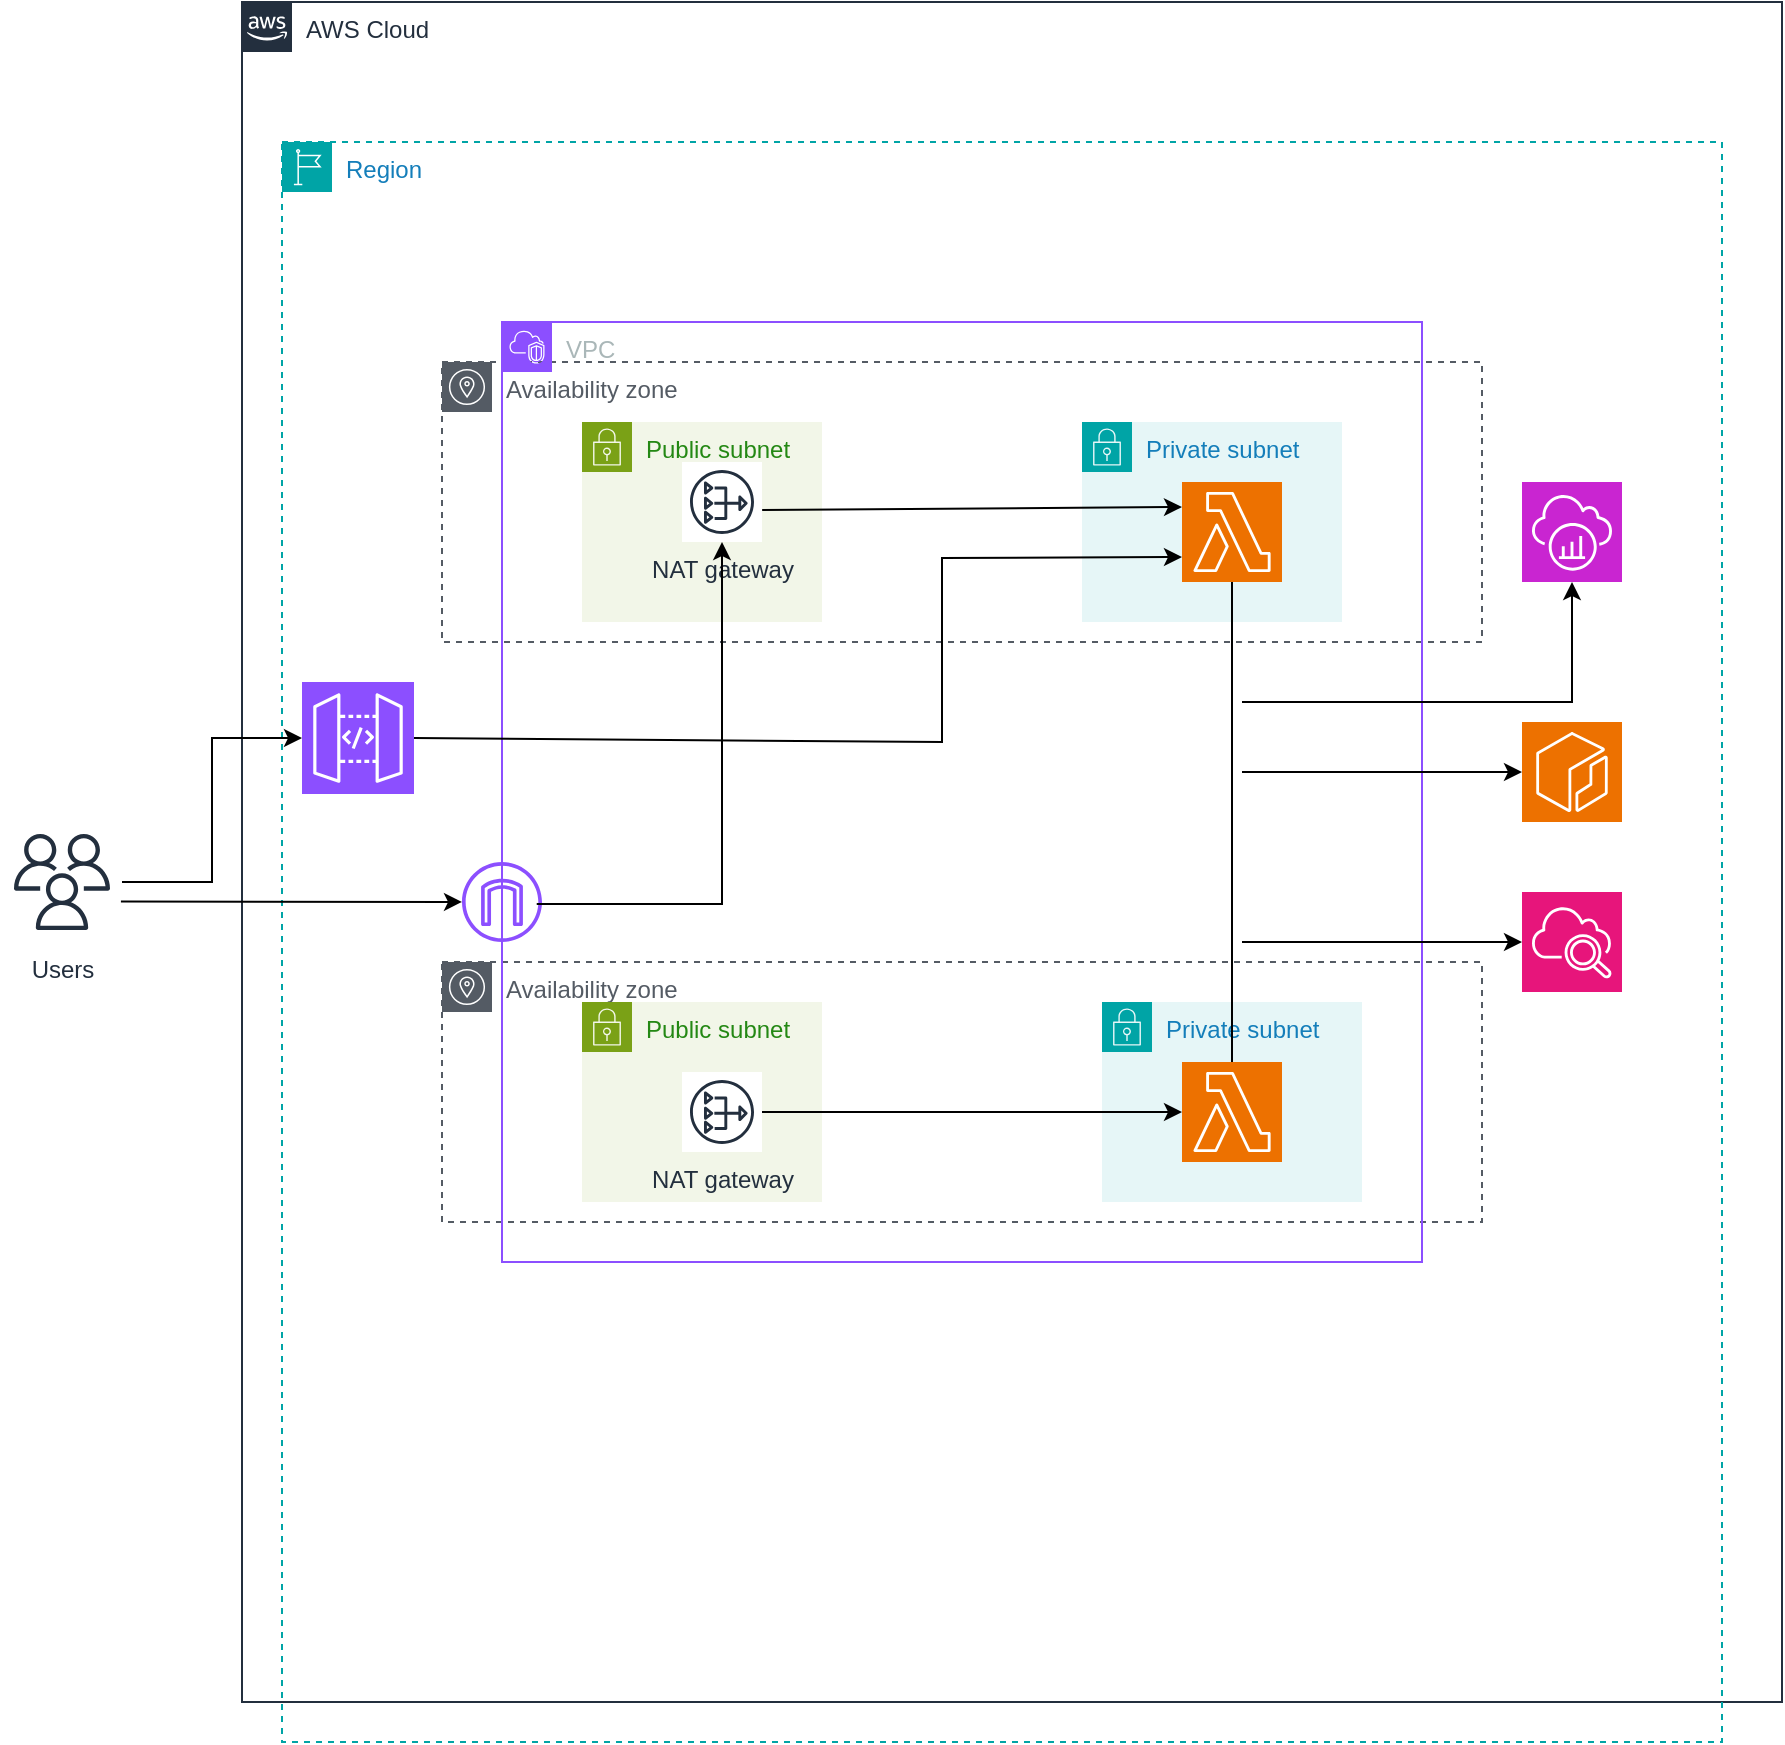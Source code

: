 <mxfile version="27.1.4">
  <diagram name="Page-1" id="jfAhbyX2eOp63YRSnzl9">
    <mxGraphModel dx="1759" dy="398" grid="1" gridSize="10" guides="1" tooltips="1" connect="1" arrows="1" fold="1" page="1" pageScale="1" pageWidth="850" pageHeight="1100" math="0" shadow="0">
      <root>
        <mxCell id="0" />
        <mxCell id="1" parent="0" />
        <mxCell id="ALRQXiXXtii0tYJGCcoE-1" value="AWS Cloud" style="points=[[0,0],[0.25,0],[0.5,0],[0.75,0],[1,0],[1,0.25],[1,0.5],[1,0.75],[1,1],[0.75,1],[0.5,1],[0.25,1],[0,1],[0,0.75],[0,0.5],[0,0.25]];outlineConnect=0;gradientColor=none;html=1;whiteSpace=wrap;fontSize=12;fontStyle=0;container=1;pointerEvents=0;collapsible=0;recursiveResize=0;shape=mxgraph.aws4.group;grIcon=mxgraph.aws4.group_aws_cloud_alt;strokeColor=#232F3E;fillColor=none;verticalAlign=top;align=left;spacingLeft=30;fontColor=#232F3E;dashed=0;" parent="1" vertex="1">
          <mxGeometry x="30" y="110" width="770" height="850" as="geometry" />
        </mxCell>
        <mxCell id="ALRQXiXXtii0tYJGCcoE-2" value="Region" style="points=[[0,0],[0.25,0],[0.5,0],[0.75,0],[1,0],[1,0.25],[1,0.5],[1,0.75],[1,1],[0.75,1],[0.5,1],[0.25,1],[0,1],[0,0.75],[0,0.5],[0,0.25]];outlineConnect=0;gradientColor=none;html=1;whiteSpace=wrap;fontSize=12;fontStyle=0;container=1;pointerEvents=0;collapsible=0;recursiveResize=0;shape=mxgraph.aws4.group;grIcon=mxgraph.aws4.group_region;strokeColor=#00A4A6;fillColor=none;verticalAlign=top;align=left;spacingLeft=30;fontColor=#147EBA;dashed=1;" parent="1" vertex="1">
          <mxGeometry x="50" y="180" width="720" height="800" as="geometry" />
        </mxCell>
        <mxCell id="ALRQXiXXtii0tYJGCcoE-4" value="Availability zone" style="sketch=0;outlineConnect=0;gradientColor=none;html=1;whiteSpace=wrap;fontSize=12;fontStyle=0;shape=mxgraph.aws4.group;grIcon=mxgraph.aws4.group_availability_zone;strokeColor=#545B64;fillColor=none;verticalAlign=top;align=left;spacingLeft=30;fontColor=#545B64;dashed=1;" parent="ALRQXiXXtii0tYJGCcoE-2" vertex="1">
          <mxGeometry x="80" y="110" width="520" height="140" as="geometry" />
        </mxCell>
        <mxCell id="ALRQXiXXtii0tYJGCcoE-5" value="Availability zone" style="sketch=0;outlineConnect=0;gradientColor=none;html=1;whiteSpace=wrap;fontSize=12;fontStyle=0;shape=mxgraph.aws4.group;grIcon=mxgraph.aws4.group_availability_zone;strokeColor=#545B64;fillColor=none;verticalAlign=top;align=left;spacingLeft=30;fontColor=#545B64;dashed=1;" parent="ALRQXiXXtii0tYJGCcoE-2" vertex="1">
          <mxGeometry x="80" y="410" width="520" height="130" as="geometry" />
        </mxCell>
        <mxCell id="ALRQXiXXtii0tYJGCcoE-6" value="VPC" style="points=[[0,0],[0.25,0],[0.5,0],[0.75,0],[1,0],[1,0.25],[1,0.5],[1,0.75],[1,1],[0.75,1],[0.5,1],[0.25,1],[0,1],[0,0.75],[0,0.5],[0,0.25]];outlineConnect=0;gradientColor=none;html=1;whiteSpace=wrap;fontSize=12;fontStyle=0;container=1;pointerEvents=0;collapsible=0;recursiveResize=0;shape=mxgraph.aws4.group;grIcon=mxgraph.aws4.group_vpc2;strokeColor=#8C4FFF;fillColor=none;verticalAlign=top;align=left;spacingLeft=30;fontColor=#AAB7B8;dashed=0;" parent="ALRQXiXXtii0tYJGCcoE-2" vertex="1">
          <mxGeometry x="110" y="90" width="460" height="470" as="geometry" />
        </mxCell>
        <mxCell id="ALRQXiXXtii0tYJGCcoE-7" value="Public subnet" style="points=[[0,0],[0.25,0],[0.5,0],[0.75,0],[1,0],[1,0.25],[1,0.5],[1,0.75],[1,1],[0.75,1],[0.5,1],[0.25,1],[0,1],[0,0.75],[0,0.5],[0,0.25]];outlineConnect=0;gradientColor=none;html=1;whiteSpace=wrap;fontSize=12;fontStyle=0;container=1;pointerEvents=0;collapsible=0;recursiveResize=0;shape=mxgraph.aws4.group;grIcon=mxgraph.aws4.group_security_group;grStroke=0;strokeColor=#7AA116;fillColor=#F2F6E8;verticalAlign=top;align=left;spacingLeft=30;fontColor=#248814;dashed=0;" parent="ALRQXiXXtii0tYJGCcoE-6" vertex="1">
          <mxGeometry x="40" y="50" width="120" height="100" as="geometry" />
        </mxCell>
        <mxCell id="ALRQXiXXtii0tYJGCcoE-8" value="Public subnet" style="points=[[0,0],[0.25,0],[0.5,0],[0.75,0],[1,0],[1,0.25],[1,0.5],[1,0.75],[1,1],[0.75,1],[0.5,1],[0.25,1],[0,1],[0,0.75],[0,0.5],[0,0.25]];outlineConnect=0;gradientColor=none;html=1;whiteSpace=wrap;fontSize=12;fontStyle=0;container=1;pointerEvents=0;collapsible=0;recursiveResize=0;shape=mxgraph.aws4.group;grIcon=mxgraph.aws4.group_security_group;grStroke=0;strokeColor=#7AA116;fillColor=#F2F6E8;verticalAlign=top;align=left;spacingLeft=30;fontColor=#248814;dashed=0;" parent="ALRQXiXXtii0tYJGCcoE-6" vertex="1">
          <mxGeometry x="40" y="340" width="120" height="100" as="geometry" />
        </mxCell>
        <mxCell id="ALRQXiXXtii0tYJGCcoE-9" value="Private subnet" style="points=[[0,0],[0.25,0],[0.5,0],[0.75,0],[1,0],[1,0.25],[1,0.5],[1,0.75],[1,1],[0.75,1],[0.5,1],[0.25,1],[0,1],[0,0.75],[0,0.5],[0,0.25]];outlineConnect=0;gradientColor=none;html=1;whiteSpace=wrap;fontSize=12;fontStyle=0;container=1;pointerEvents=0;collapsible=0;recursiveResize=0;shape=mxgraph.aws4.group;grIcon=mxgraph.aws4.group_security_group;grStroke=0;strokeColor=#00A4A6;fillColor=#E6F6F7;verticalAlign=top;align=left;spacingLeft=30;fontColor=#147EBA;dashed=0;" parent="ALRQXiXXtii0tYJGCcoE-6" vertex="1">
          <mxGeometry x="290" y="50" width="130" height="100" as="geometry" />
        </mxCell>
        <mxCell id="ALRQXiXXtii0tYJGCcoE-10" value="Private subnet" style="points=[[0,0],[0.25,0],[0.5,0],[0.75,0],[1,0],[1,0.25],[1,0.5],[1,0.75],[1,1],[0.75,1],[0.5,1],[0.25,1],[0,1],[0,0.75],[0,0.5],[0,0.25]];outlineConnect=0;gradientColor=none;html=1;whiteSpace=wrap;fontSize=12;fontStyle=0;container=1;pointerEvents=0;collapsible=0;recursiveResize=0;shape=mxgraph.aws4.group;grIcon=mxgraph.aws4.group_security_group;grStroke=0;strokeColor=#00A4A6;fillColor=#E6F6F7;verticalAlign=top;align=left;spacingLeft=30;fontColor=#147EBA;dashed=0;" parent="ALRQXiXXtii0tYJGCcoE-6" vertex="1">
          <mxGeometry x="300" y="340" width="130" height="100" as="geometry" />
        </mxCell>
        <mxCell id="7x4J9mubVPRzAdWNJUIi-1" value="" style="sketch=0;points=[[0,0,0],[0.25,0,0],[0.5,0,0],[0.75,0,0],[1,0,0],[0,1,0],[0.25,1,0],[0.5,1,0],[0.75,1,0],[1,1,0],[0,0.25,0],[0,0.5,0],[0,0.75,0],[1,0.25,0],[1,0.5,0],[1,0.75,0]];outlineConnect=0;fontColor=#232F3E;fillColor=#8C4FFF;strokeColor=#ffffff;dashed=0;verticalLabelPosition=bottom;verticalAlign=top;align=center;html=1;fontSize=12;fontStyle=0;aspect=fixed;shape=mxgraph.aws4.resourceIcon;resIcon=mxgraph.aws4.api_gateway;" vertex="1" parent="ALRQXiXXtii0tYJGCcoE-2">
          <mxGeometry x="10" y="270" width="56" height="56" as="geometry" />
        </mxCell>
        <mxCell id="7x4J9mubVPRzAdWNJUIi-2" value="" style="sketch=0;outlineConnect=0;fontColor=#232F3E;gradientColor=none;fillColor=#8C4FFF;strokeColor=none;dashed=0;verticalLabelPosition=bottom;verticalAlign=top;align=center;html=1;fontSize=12;fontStyle=0;aspect=fixed;pointerEvents=1;shape=mxgraph.aws4.internet_gateway;" vertex="1" parent="ALRQXiXXtii0tYJGCcoE-2">
          <mxGeometry x="90" y="360" width="40" height="40" as="geometry" />
        </mxCell>
        <mxCell id="7x4J9mubVPRzAdWNJUIi-4" value="NAT gateway" style="sketch=0;outlineConnect=0;fontColor=#232F3E;gradientColor=none;strokeColor=#232F3E;fillColor=#ffffff;dashed=0;verticalLabelPosition=bottom;verticalAlign=top;align=center;html=1;fontSize=12;fontStyle=0;aspect=fixed;shape=mxgraph.aws4.resourceIcon;resIcon=mxgraph.aws4.nat_gateway;" vertex="1" parent="ALRQXiXXtii0tYJGCcoE-2">
          <mxGeometry x="200" y="160" width="40" height="40" as="geometry" />
        </mxCell>
        <mxCell id="7x4J9mubVPRzAdWNJUIi-6" value="" style="sketch=0;points=[[0,0,0],[0.25,0,0],[0.5,0,0],[0.75,0,0],[1,0,0],[0,1,0],[0.25,1,0],[0.5,1,0],[0.75,1,0],[1,1,0],[0,0.25,0],[0,0.5,0],[0,0.75,0],[1,0.25,0],[1,0.5,0],[1,0.75,0]];outlineConnect=0;fontColor=#232F3E;fillColor=#ED7100;strokeColor=#ffffff;dashed=0;verticalLabelPosition=bottom;verticalAlign=top;align=center;html=1;fontSize=12;fontStyle=0;aspect=fixed;shape=mxgraph.aws4.resourceIcon;resIcon=mxgraph.aws4.lambda;" vertex="1" parent="ALRQXiXXtii0tYJGCcoE-2">
          <mxGeometry x="450" y="170" width="50" height="50" as="geometry" />
        </mxCell>
        <mxCell id="7x4J9mubVPRzAdWNJUIi-8" value="" style="sketch=0;points=[[0,0,0],[0.25,0,0],[0.5,0,0],[0.75,0,0],[1,0,0],[0,1,0],[0.25,1,0],[0.5,1,0],[0.75,1,0],[1,1,0],[0,0.25,0],[0,0.5,0],[0,0.75,0],[1,0.25,0],[1,0.5,0],[1,0.75,0]];outlineConnect=0;fontColor=#232F3E;fillColor=#ED7100;strokeColor=#ffffff;dashed=0;verticalLabelPosition=bottom;verticalAlign=top;align=center;html=1;fontSize=12;fontStyle=0;aspect=fixed;shape=mxgraph.aws4.resourceIcon;resIcon=mxgraph.aws4.ecr;" vertex="1" parent="ALRQXiXXtii0tYJGCcoE-2">
          <mxGeometry x="620" y="290" width="50" height="50" as="geometry" />
        </mxCell>
        <mxCell id="7x4J9mubVPRzAdWNJUIi-9" value="" style="sketch=0;points=[[0,0,0],[0.25,0,0],[0.5,0,0],[0.75,0,0],[1,0,0],[0,1,0],[0.25,1,0],[0.5,1,0],[0.75,1,0],[1,1,0],[0,0.25,0],[0,0.5,0],[0,0.75,0],[1,0.25,0],[1,0.5,0],[1,0.75,0]];points=[[0,0,0],[0.25,0,0],[0.5,0,0],[0.75,0,0],[1,0,0],[0,1,0],[0.25,1,0],[0.5,1,0],[0.75,1,0],[1,1,0],[0,0.25,0],[0,0.5,0],[0,0.75,0],[1,0.25,0],[1,0.5,0],[1,0.75,0]];outlineConnect=0;fontColor=#232F3E;fillColor=#E7157B;strokeColor=#ffffff;dashed=0;verticalLabelPosition=bottom;verticalAlign=top;align=center;html=1;fontSize=12;fontStyle=0;aspect=fixed;shape=mxgraph.aws4.resourceIcon;resIcon=mxgraph.aws4.cloudwatch_2;" vertex="1" parent="ALRQXiXXtii0tYJGCcoE-2">
          <mxGeometry x="620" y="375" width="50" height="50" as="geometry" />
        </mxCell>
        <mxCell id="7x4J9mubVPRzAdWNJUIi-10" value="" style="sketch=0;points=[[0,0,0],[0.25,0,0],[0.5,0,0],[0.75,0,0],[1,0,0],[0,1,0],[0.25,1,0],[0.5,1,0],[0.75,1,0],[1,1,0],[0,0.25,0],[0,0.5,0],[0,0.75,0],[1,0.25,0],[1,0.5,0],[1,0.75,0]];outlineConnect=0;fontColor=#232F3E;fillColor=#C925D1;strokeColor=#ffffff;dashed=0;verticalLabelPosition=bottom;verticalAlign=top;align=center;html=1;fontSize=12;fontStyle=0;aspect=fixed;shape=mxgraph.aws4.resourceIcon;resIcon=mxgraph.aws4.xray;" vertex="1" parent="ALRQXiXXtii0tYJGCcoE-2">
          <mxGeometry x="620" y="170" width="50" height="50" as="geometry" />
        </mxCell>
        <mxCell id="7x4J9mubVPRzAdWNJUIi-13" value="" style="endArrow=classic;html=1;rounded=0;exitX=1;exitY=0.5;exitDx=0;exitDy=0;exitPerimeter=0;entryX=0;entryY=0.75;entryDx=0;entryDy=0;entryPerimeter=0;" edge="1" parent="ALRQXiXXtii0tYJGCcoE-2" source="7x4J9mubVPRzAdWNJUIi-1" target="7x4J9mubVPRzAdWNJUIi-6">
          <mxGeometry width="50" height="50" relative="1" as="geometry">
            <mxPoint x="280" y="420" as="sourcePoint" />
            <mxPoint x="330" y="370" as="targetPoint" />
            <Array as="points">
              <mxPoint x="330" y="300" />
              <mxPoint x="330" y="250" />
              <mxPoint x="330" y="208" />
            </Array>
          </mxGeometry>
        </mxCell>
        <mxCell id="7x4J9mubVPRzAdWNJUIi-15" value="" style="endArrow=none;html=1;rounded=0;entryX=0.5;entryY=1;entryDx=0;entryDy=0;entryPerimeter=0;" edge="1" parent="ALRQXiXXtii0tYJGCcoE-2" source="7x4J9mubVPRzAdWNJUIi-7" target="7x4J9mubVPRzAdWNJUIi-6">
          <mxGeometry width="50" height="50" relative="1" as="geometry">
            <mxPoint x="280" y="330" as="sourcePoint" />
            <mxPoint x="330" y="280" as="targetPoint" />
          </mxGeometry>
        </mxCell>
        <mxCell id="7x4J9mubVPRzAdWNJUIi-20" value="" style="endArrow=classic;html=1;rounded=0;exitX=0.934;exitY=0.524;exitDx=0;exitDy=0;exitPerimeter=0;" edge="1" parent="ALRQXiXXtii0tYJGCcoE-2" source="7x4J9mubVPRzAdWNJUIi-2" target="7x4J9mubVPRzAdWNJUIi-4">
          <mxGeometry width="50" height="50" relative="1" as="geometry">
            <mxPoint x="280" y="330" as="sourcePoint" />
            <mxPoint x="330" y="280" as="targetPoint" />
            <Array as="points">
              <mxPoint x="220" y="381" />
            </Array>
          </mxGeometry>
        </mxCell>
        <mxCell id="7x4J9mubVPRzAdWNJUIi-21" value="" style="endArrow=classic;html=1;rounded=0;entryX=0;entryY=0.25;entryDx=0;entryDy=0;entryPerimeter=0;exitX=1.002;exitY=0.6;exitDx=0;exitDy=0;exitPerimeter=0;" edge="1" parent="ALRQXiXXtii0tYJGCcoE-2" source="7x4J9mubVPRzAdWNJUIi-4" target="7x4J9mubVPRzAdWNJUIi-6">
          <mxGeometry width="50" height="50" relative="1" as="geometry">
            <mxPoint x="280" y="330" as="sourcePoint" />
            <mxPoint x="330" y="280" as="targetPoint" />
          </mxGeometry>
        </mxCell>
        <mxCell id="7x4J9mubVPRzAdWNJUIi-5" value="NAT gateway" style="sketch=0;outlineConnect=0;fontColor=#232F3E;gradientColor=none;strokeColor=#232F3E;fillColor=#ffffff;dashed=0;verticalLabelPosition=bottom;verticalAlign=top;align=center;html=1;fontSize=12;fontStyle=0;aspect=fixed;shape=mxgraph.aws4.resourceIcon;resIcon=mxgraph.aws4.nat_gateway;" vertex="1" parent="ALRQXiXXtii0tYJGCcoE-2">
          <mxGeometry x="200" y="465" width="40" height="40" as="geometry" />
        </mxCell>
        <mxCell id="7x4J9mubVPRzAdWNJUIi-23" value="" style="endArrow=classic;html=1;rounded=0;entryX=0;entryY=0.5;entryDx=0;entryDy=0;entryPerimeter=0;" edge="1" parent="ALRQXiXXtii0tYJGCcoE-2" source="7x4J9mubVPRzAdWNJUIi-5" target="7x4J9mubVPRzAdWNJUIi-7">
          <mxGeometry width="50" height="50" relative="1" as="geometry">
            <mxPoint x="280" y="420" as="sourcePoint" />
            <mxPoint x="440" y="510" as="targetPoint" />
          </mxGeometry>
        </mxCell>
        <mxCell id="7x4J9mubVPRzAdWNJUIi-7" value="" style="sketch=0;points=[[0,0,0],[0.25,0,0],[0.5,0,0],[0.75,0,0],[1,0,0],[0,1,0],[0.25,1,0],[0.5,1,0],[0.75,1,0],[1,1,0],[0,0.25,0],[0,0.5,0],[0,0.75,0],[1,0.25,0],[1,0.5,0],[1,0.75,0]];outlineConnect=0;fontColor=#232F3E;fillColor=#ED7100;strokeColor=#ffffff;dashed=0;verticalLabelPosition=bottom;verticalAlign=top;align=center;html=1;fontSize=12;fontStyle=0;aspect=fixed;shape=mxgraph.aws4.resourceIcon;resIcon=mxgraph.aws4.lambda;" vertex="1" parent="ALRQXiXXtii0tYJGCcoE-2">
          <mxGeometry x="450" y="460" width="50" height="50" as="geometry" />
        </mxCell>
        <mxCell id="7x4J9mubVPRzAdWNJUIi-12" value="" style="edgeStyle=orthogonalEdgeStyle;rounded=0;orthogonalLoop=1;jettySize=auto;html=1;entryX=0;entryY=0.5;entryDx=0;entryDy=0;entryPerimeter=0;" edge="1" parent="1" source="7x4J9mubVPRzAdWNJUIi-3" target="7x4J9mubVPRzAdWNJUIi-1">
          <mxGeometry relative="1" as="geometry" />
        </mxCell>
        <mxCell id="7x4J9mubVPRzAdWNJUIi-3" value="Users" style="sketch=0;outlineConnect=0;fontColor=#232F3E;gradientColor=none;strokeColor=#232F3E;fillColor=#ffffff;dashed=0;verticalLabelPosition=bottom;verticalAlign=top;align=center;html=1;fontSize=12;fontStyle=0;aspect=fixed;shape=mxgraph.aws4.resourceIcon;resIcon=mxgraph.aws4.users;" vertex="1" parent="1">
          <mxGeometry x="-90" y="520" width="60" height="60" as="geometry" />
        </mxCell>
        <mxCell id="7x4J9mubVPRzAdWNJUIi-16" value="" style="endArrow=classic;html=1;rounded=0;entryX=0;entryY=0.5;entryDx=0;entryDy=0;entryPerimeter=0;" edge="1" parent="1" target="7x4J9mubVPRzAdWNJUIi-8">
          <mxGeometry width="50" height="50" relative="1" as="geometry">
            <mxPoint x="530" y="495" as="sourcePoint" />
            <mxPoint x="380" y="460" as="targetPoint" />
          </mxGeometry>
        </mxCell>
        <mxCell id="7x4J9mubVPRzAdWNJUIi-17" value="" style="endArrow=classic;html=1;rounded=0;entryX=0;entryY=0.5;entryDx=0;entryDy=0;entryPerimeter=0;" edge="1" parent="1" target="7x4J9mubVPRzAdWNJUIi-9">
          <mxGeometry width="50" height="50" relative="1" as="geometry">
            <mxPoint x="530" y="580" as="sourcePoint" />
            <mxPoint x="380" y="550" as="targetPoint" />
          </mxGeometry>
        </mxCell>
        <mxCell id="7x4J9mubVPRzAdWNJUIi-18" value="" style="endArrow=classic;html=1;rounded=0;entryX=0.5;entryY=1;entryDx=0;entryDy=0;entryPerimeter=0;" edge="1" parent="1" target="7x4J9mubVPRzAdWNJUIi-10">
          <mxGeometry width="50" height="50" relative="1" as="geometry">
            <mxPoint x="530" y="460" as="sourcePoint" />
            <mxPoint x="380" y="460" as="targetPoint" />
            <Array as="points">
              <mxPoint x="695" y="460" />
            </Array>
          </mxGeometry>
        </mxCell>
        <mxCell id="7x4J9mubVPRzAdWNJUIi-19" value="" style="endArrow=classic;html=1;rounded=0;exitX=0.991;exitY=0.663;exitDx=0;exitDy=0;exitPerimeter=0;" edge="1" parent="1" source="7x4J9mubVPRzAdWNJUIi-3" target="7x4J9mubVPRzAdWNJUIi-2">
          <mxGeometry width="50" height="50" relative="1" as="geometry">
            <mxPoint x="330" y="690" as="sourcePoint" />
            <mxPoint x="380" y="640" as="targetPoint" />
          </mxGeometry>
        </mxCell>
      </root>
    </mxGraphModel>
  </diagram>
</mxfile>
